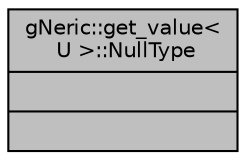 digraph "gNeric::get_value&lt; U &gt;::NullType"
{
 // INTERACTIVE_SVG=YES
  bgcolor="transparent";
  edge [fontname="Helvetica",fontsize="10",labelfontname="Helvetica",labelfontsize="10"];
  node [fontname="Helvetica",fontsize="10",shape=record];
  Node1 [label="{gNeric::get_value\<\l U \>::NullType\n||}",height=0.2,width=0.4,color="black", fillcolor="grey75", style="filled", fontcolor="black"];
}
